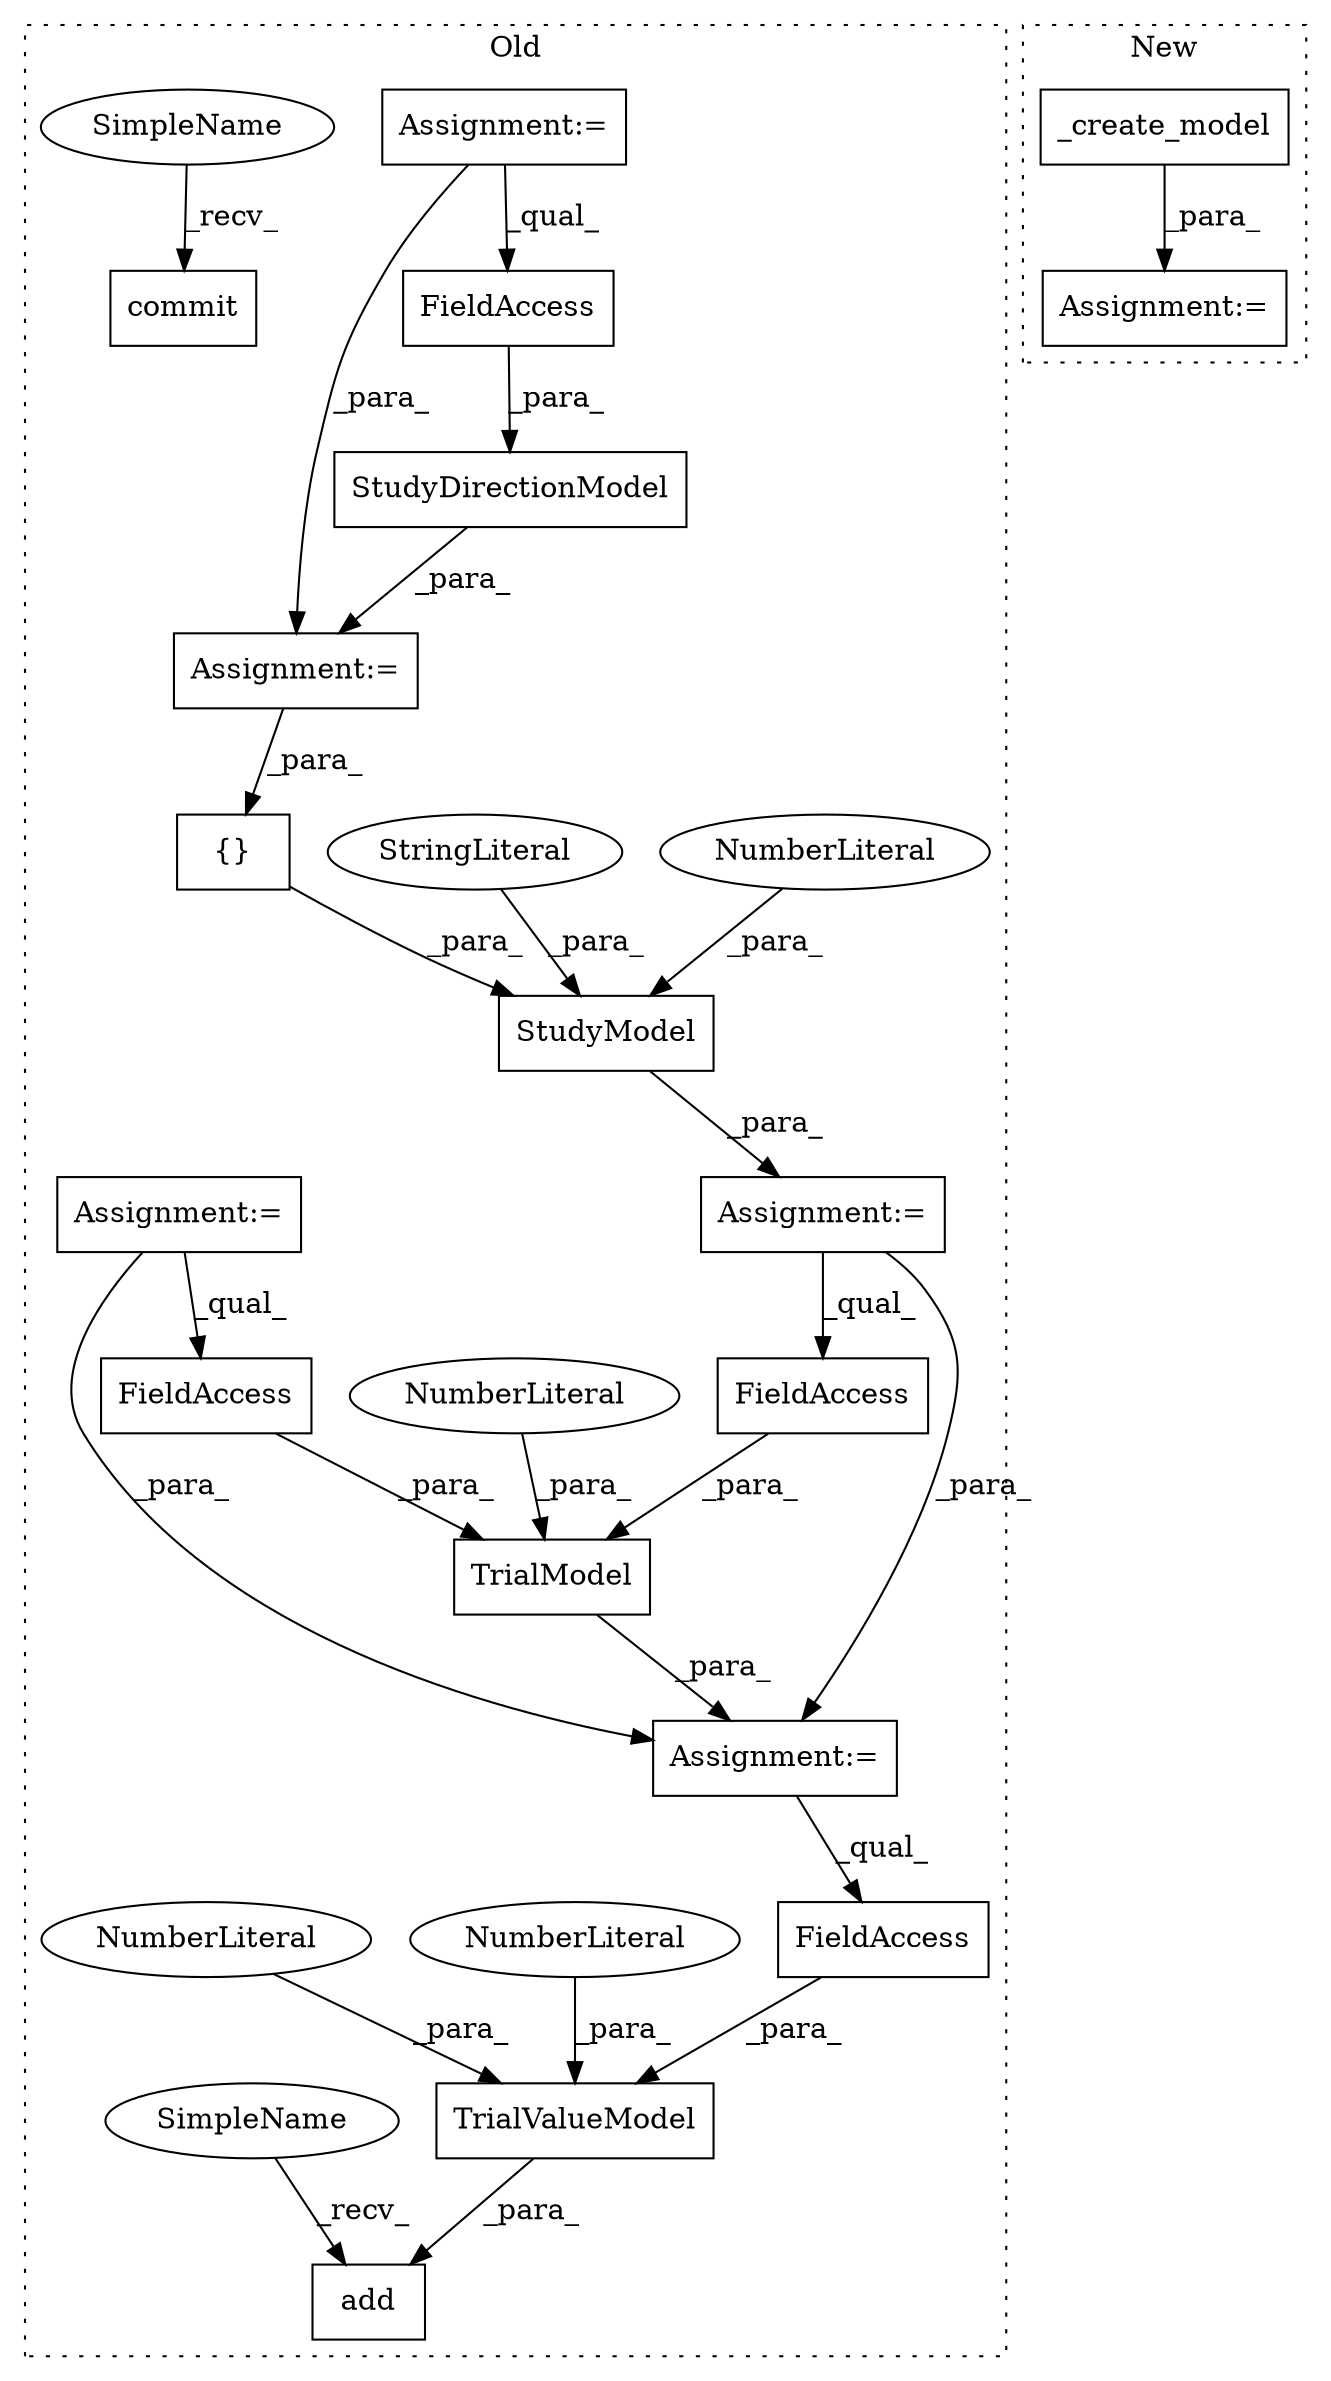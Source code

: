 digraph G {
subgraph cluster0 {
1 [label="commit" a="32" s="22498" l="8" shape="box"];
3 [label="add" a="32" s="22443,22483" l="4,1" shape="box"];
4 [label="StudyModel" a="32" s="22322,22368" l="11,1" shape="box"];
5 [label="NumberLiteral" a="34" s="22333" l="1" shape="ellipse"];
6 [label="FieldAccess" a="22" s="22463" l="14" shape="box"];
7 [label="StringLiteral" a="45" s="22335" l="12" shape="ellipse"];
8 [label="TrialModel" a="32" s="22381,22428" l="11,1" shape="box"];
9 [label="FieldAccess" a="22" s="22394" l="14" shape="box"];
11 [label="Assignment:=" a="7" s="22380" l="1" shape="box"];
12 [label="Assignment:=" a="7" s="22321" l="1" shape="box"];
13 [label="NumberLiteral" a="34" s="22392" l="1" shape="ellipse"];
14 [label="{}" a="4" s="22357,22367" l="1,1" shape="box"];
15 [label="StudyDirectionModel" a="32" s="22266,22309" l="20,1" shape="box"];
16 [label="FieldAccess" a="22" s="22286" l="23" shape="box"];
17 [label="FieldAccess" a="22" s="22409" l="19" shape="box"];
18 [label="Assignment:=" a="7" s="22265" l="1" shape="box"];
19 [label="Assignment:=" a="7" s="21880" l="14" shape="box"];
20 [label="Assignment:=" a="7" s="22062" l="10" shape="box"];
21 [label="TrialValueModel" a="32" s="22447,22482" l="16,1" shape="box"];
22 [label="NumberLiteral" a="34" s="22478" l="1" shape="ellipse"];
23 [label="NumberLiteral" a="34" s="22480" l="2" shape="ellipse"];
24 [label="SimpleName" a="42" s="22435" l="7" shape="ellipse"];
25 [label="SimpleName" a="42" s="22490" l="7" shape="ellipse"];
label = "Old";
style="dotted";
}
subgraph cluster1 {
2 [label="_create_model" a="32" s="22182,22203" l="14,1" shape="box"];
10 [label="Assignment:=" a="7" s="22160" l="2" shape="box"];
label = "New";
style="dotted";
}
2 -> 10 [label="_para_"];
4 -> 12 [label="_para_"];
5 -> 4 [label="_para_"];
6 -> 21 [label="_para_"];
7 -> 4 [label="_para_"];
8 -> 11 [label="_para_"];
9 -> 8 [label="_para_"];
11 -> 6 [label="_qual_"];
12 -> 11 [label="_para_"];
12 -> 9 [label="_qual_"];
13 -> 8 [label="_para_"];
14 -> 4 [label="_para_"];
15 -> 18 [label="_para_"];
16 -> 15 [label="_para_"];
17 -> 8 [label="_para_"];
18 -> 14 [label="_para_"];
19 -> 16 [label="_qual_"];
19 -> 18 [label="_para_"];
20 -> 11 [label="_para_"];
20 -> 17 [label="_qual_"];
21 -> 3 [label="_para_"];
22 -> 21 [label="_para_"];
23 -> 21 [label="_para_"];
24 -> 3 [label="_recv_"];
25 -> 1 [label="_recv_"];
}